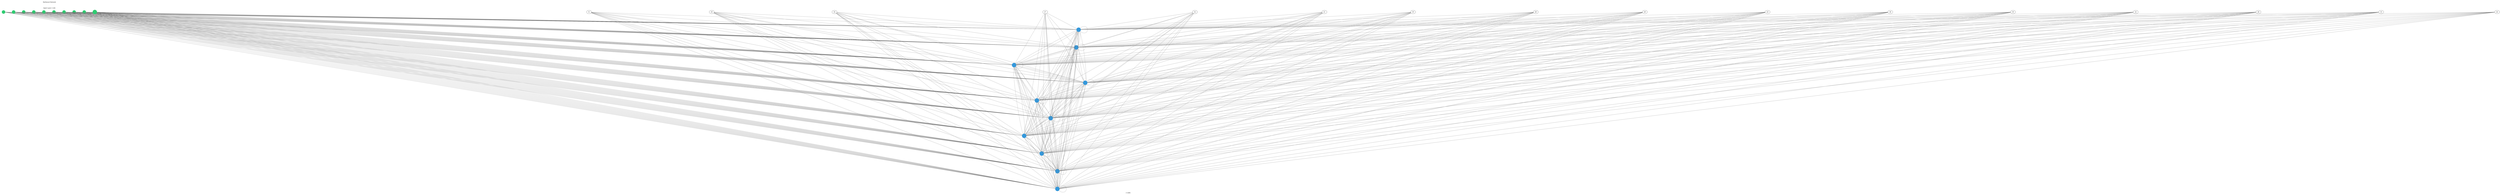 digraph g {
	graph [nodesep=1 ranksep=2 splines=false]
	edge [arrowhead=none color="#707070"]
	subgraph cluster_input {
		node [color="#2ecc71" fontcolor="#2ecc71" shape=circle style=filled]
		color=white
		1
		label="MyNeural Network



Input Layer (+26)"
		rank=same
		2
		label="MyNeural Network



Input Layer (+26)"
		rank=same
		3
		label="MyNeural Network



Input Layer (+26)"
		rank=same
		4
		label="MyNeural Network



Input Layer (+26)"
		rank=same
		5
		label="MyNeural Network



Input Layer (+26)"
		rank=same
		6
		label="MyNeural Network



Input Layer (+26)"
		rank=same
		7
		label="MyNeural Network



Input Layer (+26)"
		rank=same
		8
		label="MyNeural Network



Input Layer (+26)"
		rank=same
		9
		label="MyNeural Network



Input Layer (+26)"
		rank=same
		10
		label="MyNeural Network



Input Layer (+26)"
		rank=same
	}
	1 -> 11
	2 -> 11
	3 -> 11
	4 -> 11
	5 -> 11
	6 -> 11
	7 -> 11
	8 -> 11
	9 -> 11
	10 -> 11
	11 -> 11
	12 -> 11
	13 -> 11
	14 -> 11
	15 -> 11
	16 -> 11
	17 -> 11
	18 -> 11
	19 -> 11
	20 -> 11
	21 -> 11
	22 -> 11
	23 -> 11
	24 -> 11
	25 -> 11
	26 -> 11
	27 -> 11
	28 -> 11
	29 -> 11
	30 -> 11
	31 -> 11
	32 -> 11
	33 -> 11
	34 -> 11
	35 -> 11
	36 -> 11
	1 -> 12
	2 -> 12
	3 -> 12
	4 -> 12
	5 -> 12
	6 -> 12
	7 -> 12
	8 -> 12
	9 -> 12
	10 -> 12
	11 -> 12
	12 -> 12
	13 -> 12
	14 -> 12
	15 -> 12
	16 -> 12
	17 -> 12
	18 -> 12
	19 -> 12
	20 -> 12
	21 -> 12
	22 -> 12
	23 -> 12
	24 -> 12
	25 -> 12
	26 -> 12
	27 -> 12
	28 -> 12
	29 -> 12
	30 -> 12
	31 -> 12
	32 -> 12
	33 -> 12
	34 -> 12
	35 -> 12
	36 -> 12
	1 -> 13
	2 -> 13
	3 -> 13
	4 -> 13
	5 -> 13
	6 -> 13
	7 -> 13
	8 -> 13
	9 -> 13
	10 -> 13
	11 -> 13
	12 -> 13
	13 -> 13
	14 -> 13
	15 -> 13
	16 -> 13
	17 -> 13
	18 -> 13
	19 -> 13
	20 -> 13
	21 -> 13
	22 -> 13
	23 -> 13
	24 -> 13
	25 -> 13
	26 -> 13
	27 -> 13
	28 -> 13
	29 -> 13
	30 -> 13
	31 -> 13
	32 -> 13
	33 -> 13
	34 -> 13
	35 -> 13
	36 -> 13
	1 -> 14
	2 -> 14
	3 -> 14
	4 -> 14
	5 -> 14
	6 -> 14
	7 -> 14
	8 -> 14
	9 -> 14
	10 -> 14
	11 -> 14
	12 -> 14
	13 -> 14
	14 -> 14
	15 -> 14
	16 -> 14
	17 -> 14
	18 -> 14
	19 -> 14
	20 -> 14
	21 -> 14
	22 -> 14
	23 -> 14
	24 -> 14
	25 -> 14
	26 -> 14
	27 -> 14
	28 -> 14
	29 -> 14
	30 -> 14
	31 -> 14
	32 -> 14
	33 -> 14
	34 -> 14
	35 -> 14
	36 -> 14
	1 -> 15
	2 -> 15
	3 -> 15
	4 -> 15
	5 -> 15
	6 -> 15
	7 -> 15
	8 -> 15
	9 -> 15
	10 -> 15
	11 -> 15
	12 -> 15
	13 -> 15
	14 -> 15
	15 -> 15
	16 -> 15
	17 -> 15
	18 -> 15
	19 -> 15
	20 -> 15
	21 -> 15
	22 -> 15
	23 -> 15
	24 -> 15
	25 -> 15
	26 -> 15
	27 -> 15
	28 -> 15
	29 -> 15
	30 -> 15
	31 -> 15
	32 -> 15
	33 -> 15
	34 -> 15
	35 -> 15
	36 -> 15
	1 -> 16
	2 -> 16
	3 -> 16
	4 -> 16
	5 -> 16
	6 -> 16
	7 -> 16
	8 -> 16
	9 -> 16
	10 -> 16
	11 -> 16
	12 -> 16
	13 -> 16
	14 -> 16
	15 -> 16
	16 -> 16
	17 -> 16
	18 -> 16
	19 -> 16
	20 -> 16
	21 -> 16
	22 -> 16
	23 -> 16
	24 -> 16
	25 -> 16
	26 -> 16
	27 -> 16
	28 -> 16
	29 -> 16
	30 -> 16
	31 -> 16
	32 -> 16
	33 -> 16
	34 -> 16
	35 -> 16
	36 -> 16
	1 -> 17
	2 -> 17
	3 -> 17
	4 -> 17
	5 -> 17
	6 -> 17
	7 -> 17
	8 -> 17
	9 -> 17
	10 -> 17
	11 -> 17
	12 -> 17
	13 -> 17
	14 -> 17
	15 -> 17
	16 -> 17
	17 -> 17
	18 -> 17
	19 -> 17
	20 -> 17
	21 -> 17
	22 -> 17
	23 -> 17
	24 -> 17
	25 -> 17
	26 -> 17
	27 -> 17
	28 -> 17
	29 -> 17
	30 -> 17
	31 -> 17
	32 -> 17
	33 -> 17
	34 -> 17
	35 -> 17
	36 -> 17
	1 -> 18
	2 -> 18
	3 -> 18
	4 -> 18
	5 -> 18
	6 -> 18
	7 -> 18
	8 -> 18
	9 -> 18
	10 -> 18
	11 -> 18
	12 -> 18
	13 -> 18
	14 -> 18
	15 -> 18
	16 -> 18
	17 -> 18
	18 -> 18
	19 -> 18
	20 -> 18
	21 -> 18
	22 -> 18
	23 -> 18
	24 -> 18
	25 -> 18
	26 -> 18
	27 -> 18
	28 -> 18
	29 -> 18
	30 -> 18
	31 -> 18
	32 -> 18
	33 -> 18
	34 -> 18
	35 -> 18
	36 -> 18
	1 -> 19
	2 -> 19
	3 -> 19
	4 -> 19
	5 -> 19
	6 -> 19
	7 -> 19
	8 -> 19
	9 -> 19
	10 -> 19
	11 -> 19
	12 -> 19
	13 -> 19
	14 -> 19
	15 -> 19
	16 -> 19
	17 -> 19
	18 -> 19
	19 -> 19
	20 -> 19
	21 -> 19
	22 -> 19
	23 -> 19
	24 -> 19
	25 -> 19
	26 -> 19
	27 -> 19
	28 -> 19
	29 -> 19
	30 -> 19
	31 -> 19
	32 -> 19
	33 -> 19
	34 -> 19
	35 -> 19
	36 -> 19
	1 -> 20
	2 -> 20
	3 -> 20
	4 -> 20
	5 -> 20
	6 -> 20
	7 -> 20
	8 -> 20
	9 -> 20
	10 -> 20
	11 -> 20
	12 -> 20
	13 -> 20
	14 -> 20
	15 -> 20
	16 -> 20
	17 -> 20
	18 -> 20
	19 -> 20
	20 -> 20
	21 -> 20
	22 -> 20
	23 -> 20
	24 -> 20
	25 -> 20
	26 -> 20
	27 -> 20
	28 -> 20
	29 -> 20
	30 -> 20
	31 -> 20
	32 -> 20
	33 -> 20
	34 -> 20
	35 -> 20
	36 -> 20
	subgraph cluster_1 {
		color=white
		rank=same
		label=" (+246)" labeljust=right labelloc=b
		11 [color="#3498db" fontcolor="#3498db" shape=circle style=filled]
		12 [color="#3498db" fontcolor="#3498db" shape=circle style=filled]
		13 [color="#3498db" fontcolor="#3498db" shape=circle style=filled]
		14 [color="#3498db" fontcolor="#3498db" shape=circle style=filled]
		15 [color="#3498db" fontcolor="#3498db" shape=circle style=filled]
		16 [color="#3498db" fontcolor="#3498db" shape=circle style=filled]
		17 [color="#3498db" fontcolor="#3498db" shape=circle style=filled]
		18 [color="#3498db" fontcolor="#3498db" shape=circle style=filled]
		19 [color="#3498db" fontcolor="#3498db" shape=circle style=filled]
		20 [color="#3498db" fontcolor="#3498db" shape=circle style=filled]
	}
	subgraph cluster_output {
		node [color="#2ecc71" fontcolor="#2ecc71" shape=circle style=filled]
		color=white
		rank=same
		labeljust=1
		label="Output Layer" labelloc=bottom
	}
	arrowShape=none
}
